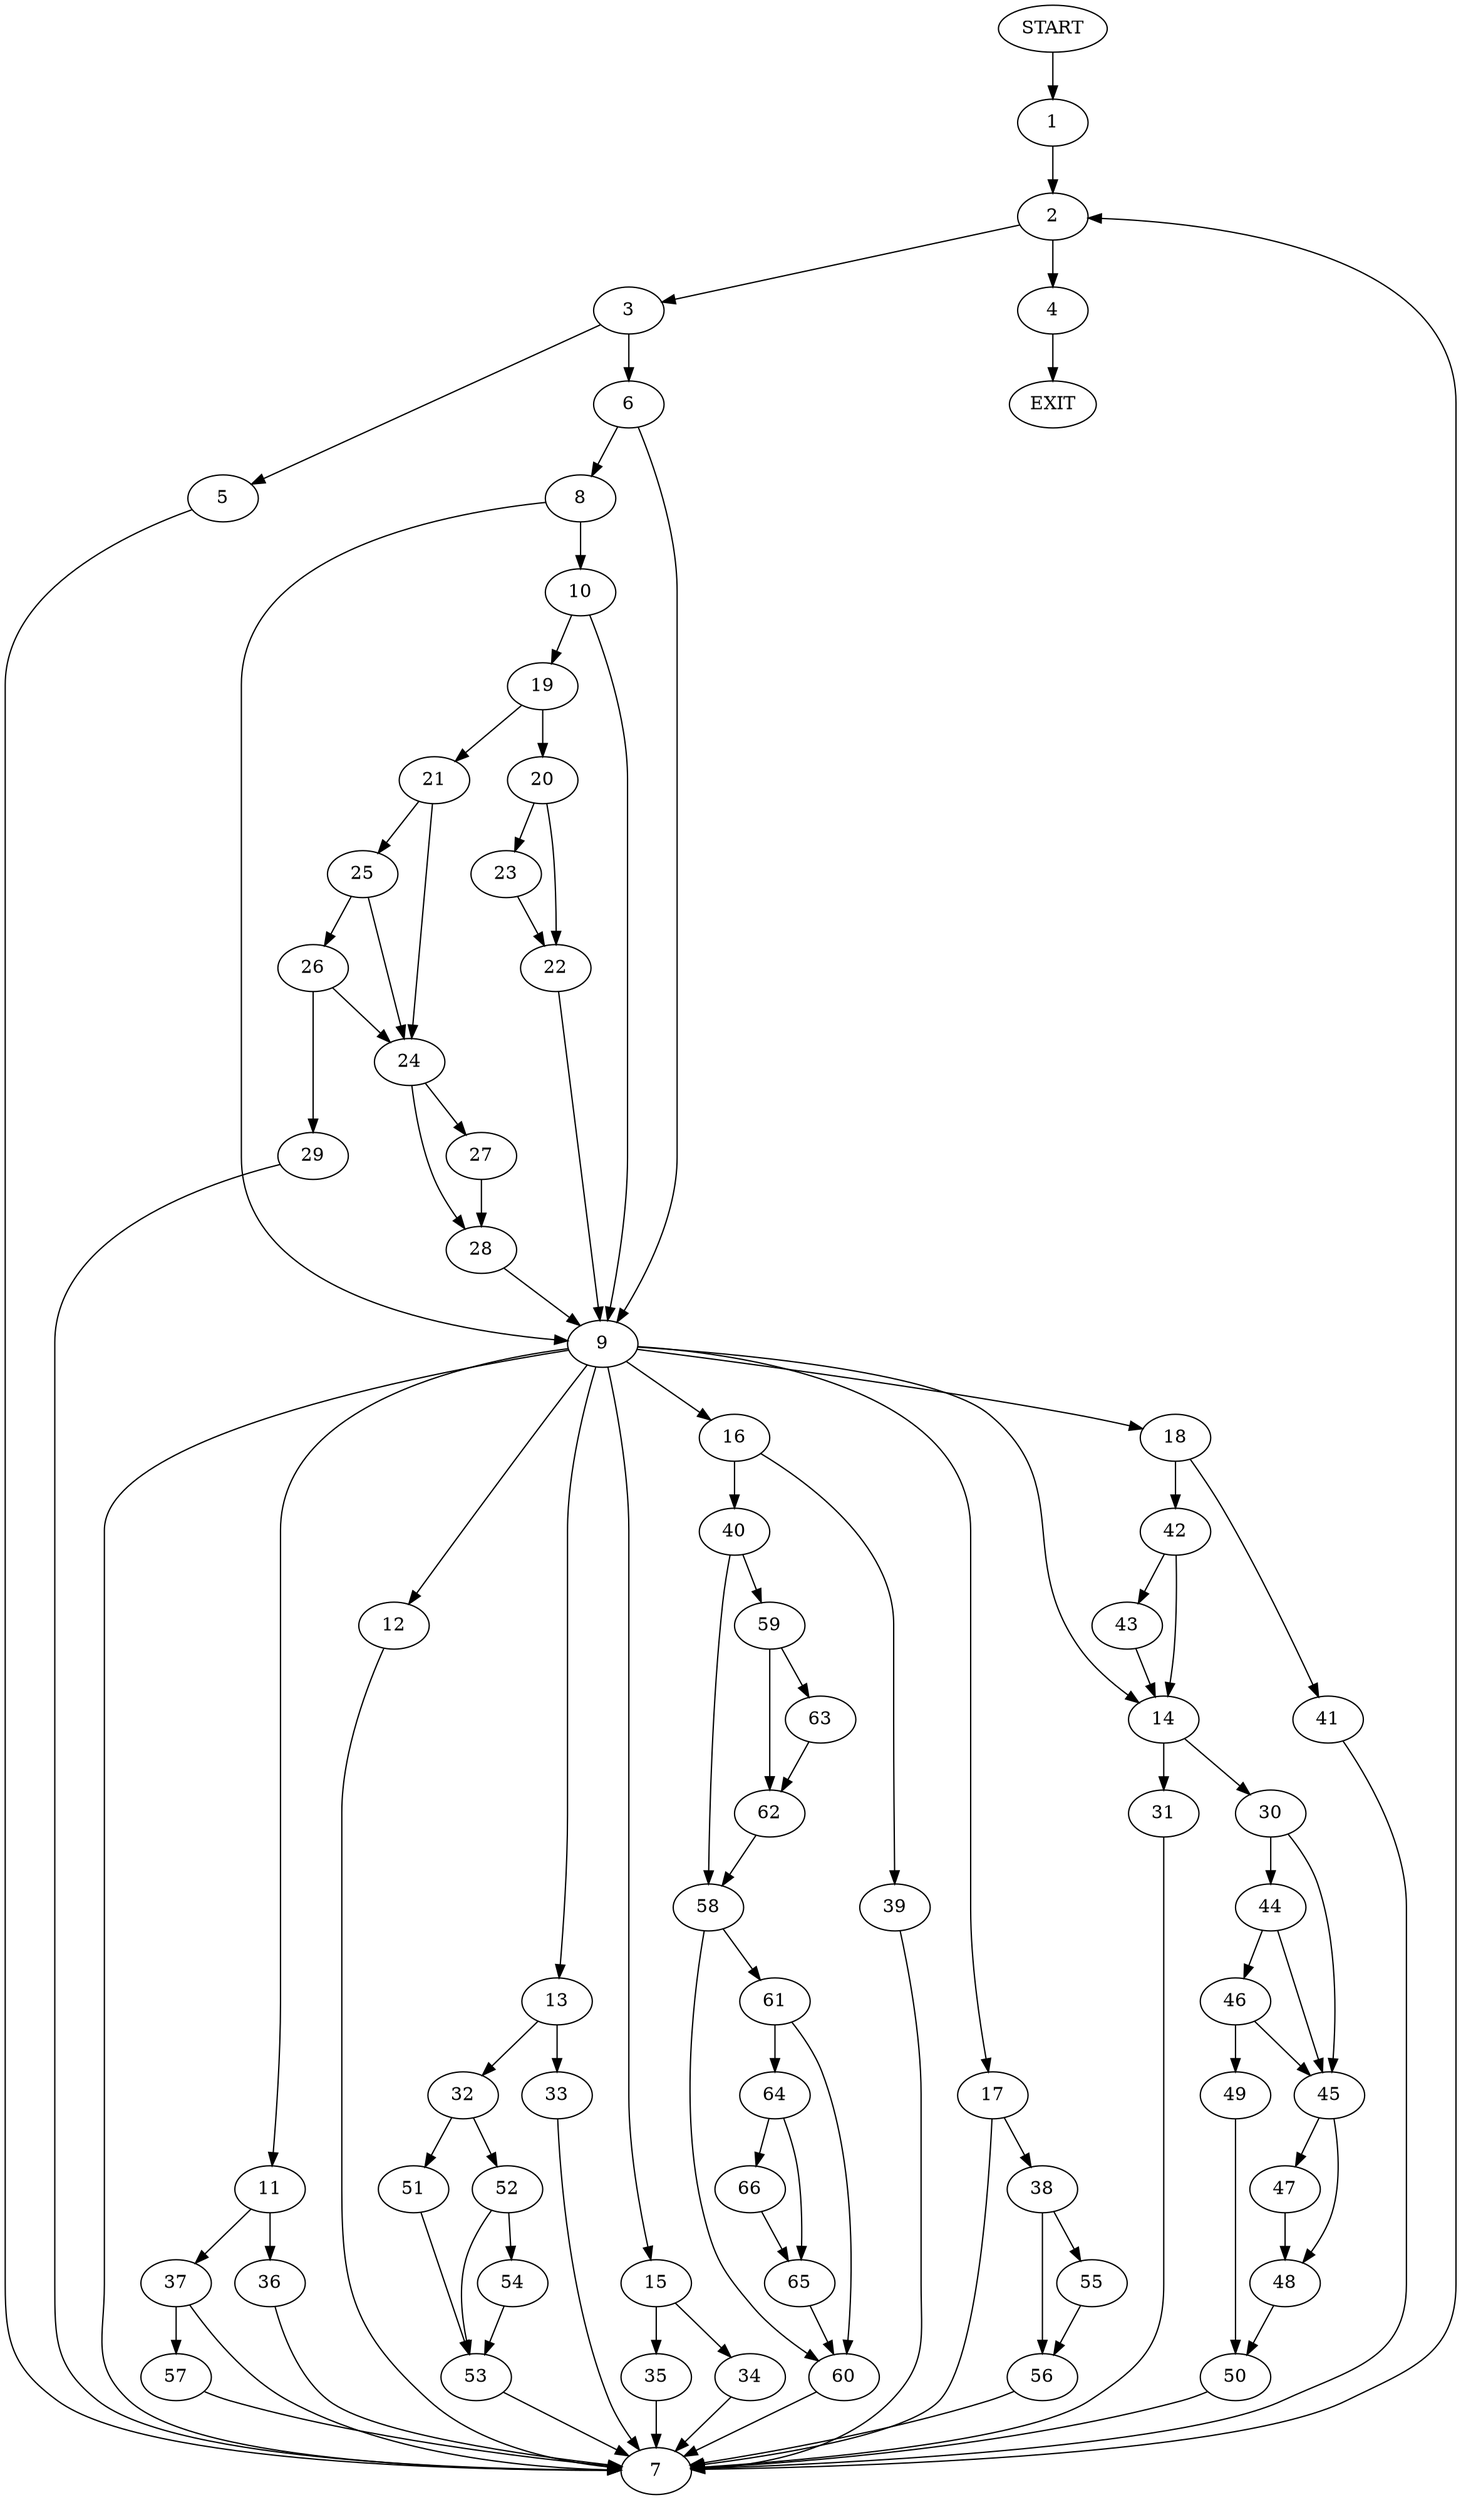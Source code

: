 digraph {
0 [label="START"]
67 [label="EXIT"]
0 -> 1
1 -> 2
2 -> 3
2 -> 4
3 -> 5
3 -> 6
4 -> 67
5 -> 7
6 -> 8
6 -> 9
7 -> 2
8 -> 10
8 -> 9
9 -> 11
9 -> 12
9 -> 13
9 -> 14
9 -> 15
9 -> 16
9 -> 17
9 -> 7
9 -> 18
10 -> 9
10 -> 19
19 -> 20
19 -> 21
20 -> 22
20 -> 23
21 -> 24
21 -> 25
23 -> 22
22 -> 9
25 -> 24
25 -> 26
24 -> 27
24 -> 28
26 -> 29
26 -> 24
29 -> 7
28 -> 9
27 -> 28
14 -> 30
14 -> 31
13 -> 32
13 -> 33
15 -> 34
15 -> 35
11 -> 36
11 -> 37
17 -> 7
17 -> 38
12 -> 7
16 -> 39
16 -> 40
18 -> 41
18 -> 42
42 -> 14
42 -> 43
41 -> 7
43 -> 14
30 -> 44
30 -> 45
31 -> 7
44 -> 45
44 -> 46
45 -> 47
45 -> 48
46 -> 45
46 -> 49
49 -> 50
50 -> 7
48 -> 50
47 -> 48
33 -> 7
32 -> 51
32 -> 52
51 -> 53
52 -> 53
52 -> 54
53 -> 7
54 -> 53
38 -> 55
38 -> 56
56 -> 7
55 -> 56
37 -> 7
37 -> 57
36 -> 7
57 -> 7
40 -> 58
40 -> 59
39 -> 7
58 -> 60
58 -> 61
59 -> 62
59 -> 63
62 -> 58
63 -> 62
61 -> 60
61 -> 64
60 -> 7
64 -> 65
64 -> 66
65 -> 60
66 -> 65
34 -> 7
35 -> 7
}
